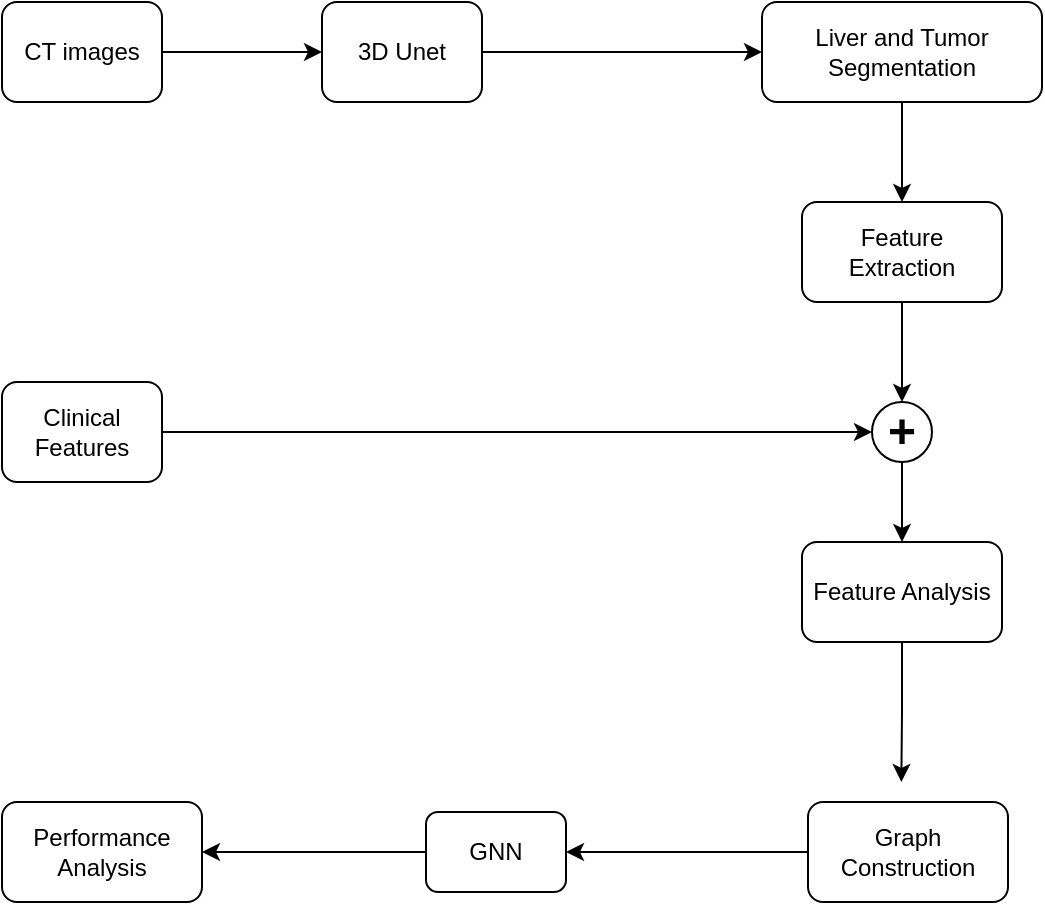 <mxfile version="24.0.7" type="github">
  <diagram name="Page-1" id="IDt4ZSXcuiD3IiELRmUu">
    <mxGraphModel dx="1173" dy="579" grid="1" gridSize="10" guides="1" tooltips="1" connect="1" arrows="1" fold="1" page="1" pageScale="1" pageWidth="583" pageHeight="827" math="0" shadow="0">
      <root>
        <mxCell id="0" />
        <mxCell id="1" parent="0" />
        <mxCell id="5oTocJsfiG1X0nxcO-18-12" style="edgeStyle=orthogonalEdgeStyle;rounded=0;orthogonalLoop=1;jettySize=auto;html=1;exitX=1;exitY=0.5;exitDx=0;exitDy=0;entryX=0;entryY=0.5;entryDx=0;entryDy=0;" edge="1" parent="1" source="5oTocJsfiG1X0nxcO-18-1" target="5oTocJsfiG1X0nxcO-18-2">
          <mxGeometry relative="1" as="geometry" />
        </mxCell>
        <mxCell id="5oTocJsfiG1X0nxcO-18-1" value="CT images" style="rounded=1;whiteSpace=wrap;html=1;" vertex="1" parent="1">
          <mxGeometry x="80" y="50" width="80" height="50" as="geometry" />
        </mxCell>
        <mxCell id="5oTocJsfiG1X0nxcO-18-13" style="edgeStyle=orthogonalEdgeStyle;rounded=0;orthogonalLoop=1;jettySize=auto;html=1;exitX=1;exitY=0.5;exitDx=0;exitDy=0;entryX=0;entryY=0.5;entryDx=0;entryDy=0;" edge="1" parent="1" source="5oTocJsfiG1X0nxcO-18-2" target="5oTocJsfiG1X0nxcO-18-3">
          <mxGeometry relative="1" as="geometry" />
        </mxCell>
        <mxCell id="5oTocJsfiG1X0nxcO-18-2" value="3D Unet&lt;span style=&quot;color: rgba(0, 0, 0, 0); font-family: monospace; font-size: 0px; text-align: start; text-wrap: nowrap;&quot;&gt;%3CmxGraphModel%3E%3Croot%3E%3CmxCell%20id%3D%220%22%2F%3E%3CmxCell%20id%3D%221%22%20parent%3D%220%22%2F%3E%3CmxCell%20id%3D%222%22%20value%3D%22CT%20images%22%20style%3D%22rounded%3D1%3BwhiteSpace%3Dwrap%3Bhtml%3D1%3B%22%20vertex%3D%221%22%20parent%3D%221%22%3E%3CmxGeometry%20x%3D%2240%22%20y%3D%2280%22%20width%3D%2280%22%20height%3D%2250%22%20as%3D%22geometry%22%2F%3E%3C%2FmxCell%3E%3C%2Froot%3E%3C%2FmxGraphModel%3E&lt;/span&gt;" style="rounded=1;whiteSpace=wrap;html=1;" vertex="1" parent="1">
          <mxGeometry x="240" y="50" width="80" height="50" as="geometry" />
        </mxCell>
        <mxCell id="5oTocJsfiG1X0nxcO-18-14" style="edgeStyle=orthogonalEdgeStyle;rounded=0;orthogonalLoop=1;jettySize=auto;html=1;exitX=0.5;exitY=1;exitDx=0;exitDy=0;entryX=0.5;entryY=0;entryDx=0;entryDy=0;" edge="1" parent="1" source="5oTocJsfiG1X0nxcO-18-3" target="5oTocJsfiG1X0nxcO-18-4">
          <mxGeometry relative="1" as="geometry" />
        </mxCell>
        <mxCell id="5oTocJsfiG1X0nxcO-18-3" value="Liver and Tumor Segmentation" style="rounded=1;whiteSpace=wrap;html=1;" vertex="1" parent="1">
          <mxGeometry x="460" y="50" width="140" height="50" as="geometry" />
        </mxCell>
        <mxCell id="5oTocJsfiG1X0nxcO-18-15" value="" style="edgeStyle=orthogonalEdgeStyle;rounded=0;orthogonalLoop=1;jettySize=auto;html=1;" edge="1" parent="1" source="5oTocJsfiG1X0nxcO-18-4" target="5oTocJsfiG1X0nxcO-18-6">
          <mxGeometry relative="1" as="geometry" />
        </mxCell>
        <mxCell id="5oTocJsfiG1X0nxcO-18-4" value="Feature Extraction" style="rounded=1;whiteSpace=wrap;html=1;" vertex="1" parent="1">
          <mxGeometry x="480" y="150" width="100" height="50" as="geometry" />
        </mxCell>
        <mxCell id="5oTocJsfiG1X0nxcO-18-18" style="edgeStyle=orthogonalEdgeStyle;rounded=0;orthogonalLoop=1;jettySize=auto;html=1;exitX=0.5;exitY=1;exitDx=0;exitDy=0;" edge="1" parent="1" source="5oTocJsfiG1X0nxcO-18-5">
          <mxGeometry relative="1" as="geometry">
            <mxPoint x="529.667" y="440" as="targetPoint" />
          </mxGeometry>
        </mxCell>
        <mxCell id="5oTocJsfiG1X0nxcO-18-5" value="Feature Analysis" style="rounded=1;whiteSpace=wrap;html=1;" vertex="1" parent="1">
          <mxGeometry x="480" y="320" width="100" height="50" as="geometry" />
        </mxCell>
        <mxCell id="5oTocJsfiG1X0nxcO-18-17" style="edgeStyle=orthogonalEdgeStyle;rounded=0;orthogonalLoop=1;jettySize=auto;html=1;exitX=0.5;exitY=1;exitDx=0;exitDy=0;entryX=0.5;entryY=0;entryDx=0;entryDy=0;" edge="1" parent="1" source="5oTocJsfiG1X0nxcO-18-6" target="5oTocJsfiG1X0nxcO-18-5">
          <mxGeometry relative="1" as="geometry" />
        </mxCell>
        <mxCell id="5oTocJsfiG1X0nxcO-18-6" value="&lt;b&gt;&lt;font style=&quot;font-size: 24px;&quot;&gt;+&lt;/font&gt;&lt;/b&gt;" style="ellipse;whiteSpace=wrap;html=1;aspect=fixed;" vertex="1" parent="1">
          <mxGeometry x="515" y="250" width="30" height="30" as="geometry" />
        </mxCell>
        <mxCell id="5oTocJsfiG1X0nxcO-18-16" style="edgeStyle=orthogonalEdgeStyle;rounded=0;orthogonalLoop=1;jettySize=auto;html=1;entryX=0;entryY=0.5;entryDx=0;entryDy=0;" edge="1" parent="1" source="5oTocJsfiG1X0nxcO-18-7" target="5oTocJsfiG1X0nxcO-18-6">
          <mxGeometry relative="1" as="geometry" />
        </mxCell>
        <mxCell id="5oTocJsfiG1X0nxcO-18-7" value="Clinical Features" style="rounded=1;whiteSpace=wrap;html=1;" vertex="1" parent="1">
          <mxGeometry x="80" y="240" width="80" height="50" as="geometry" />
        </mxCell>
        <mxCell id="5oTocJsfiG1X0nxcO-18-19" style="edgeStyle=orthogonalEdgeStyle;rounded=0;orthogonalLoop=1;jettySize=auto;html=1;exitX=0;exitY=0.5;exitDx=0;exitDy=0;entryX=1;entryY=0.5;entryDx=0;entryDy=0;" edge="1" parent="1" source="5oTocJsfiG1X0nxcO-18-8" target="5oTocJsfiG1X0nxcO-18-9">
          <mxGeometry relative="1" as="geometry" />
        </mxCell>
        <mxCell id="5oTocJsfiG1X0nxcO-18-8" value="Graph Construction" style="rounded=1;whiteSpace=wrap;html=1;" vertex="1" parent="1">
          <mxGeometry x="483" y="450" width="100" height="50" as="geometry" />
        </mxCell>
        <mxCell id="5oTocJsfiG1X0nxcO-18-20" style="edgeStyle=orthogonalEdgeStyle;rounded=0;orthogonalLoop=1;jettySize=auto;html=1;entryX=1;entryY=0.5;entryDx=0;entryDy=0;" edge="1" parent="1" source="5oTocJsfiG1X0nxcO-18-9" target="5oTocJsfiG1X0nxcO-18-10">
          <mxGeometry relative="1" as="geometry" />
        </mxCell>
        <mxCell id="5oTocJsfiG1X0nxcO-18-9" value="GNN" style="rounded=1;whiteSpace=wrap;html=1;" vertex="1" parent="1">
          <mxGeometry x="292" y="455" width="70" height="40" as="geometry" />
        </mxCell>
        <mxCell id="5oTocJsfiG1X0nxcO-18-10" value="Performance Analysis" style="rounded=1;whiteSpace=wrap;html=1;" vertex="1" parent="1">
          <mxGeometry x="80" y="450" width="100" height="50" as="geometry" />
        </mxCell>
      </root>
    </mxGraphModel>
  </diagram>
</mxfile>
